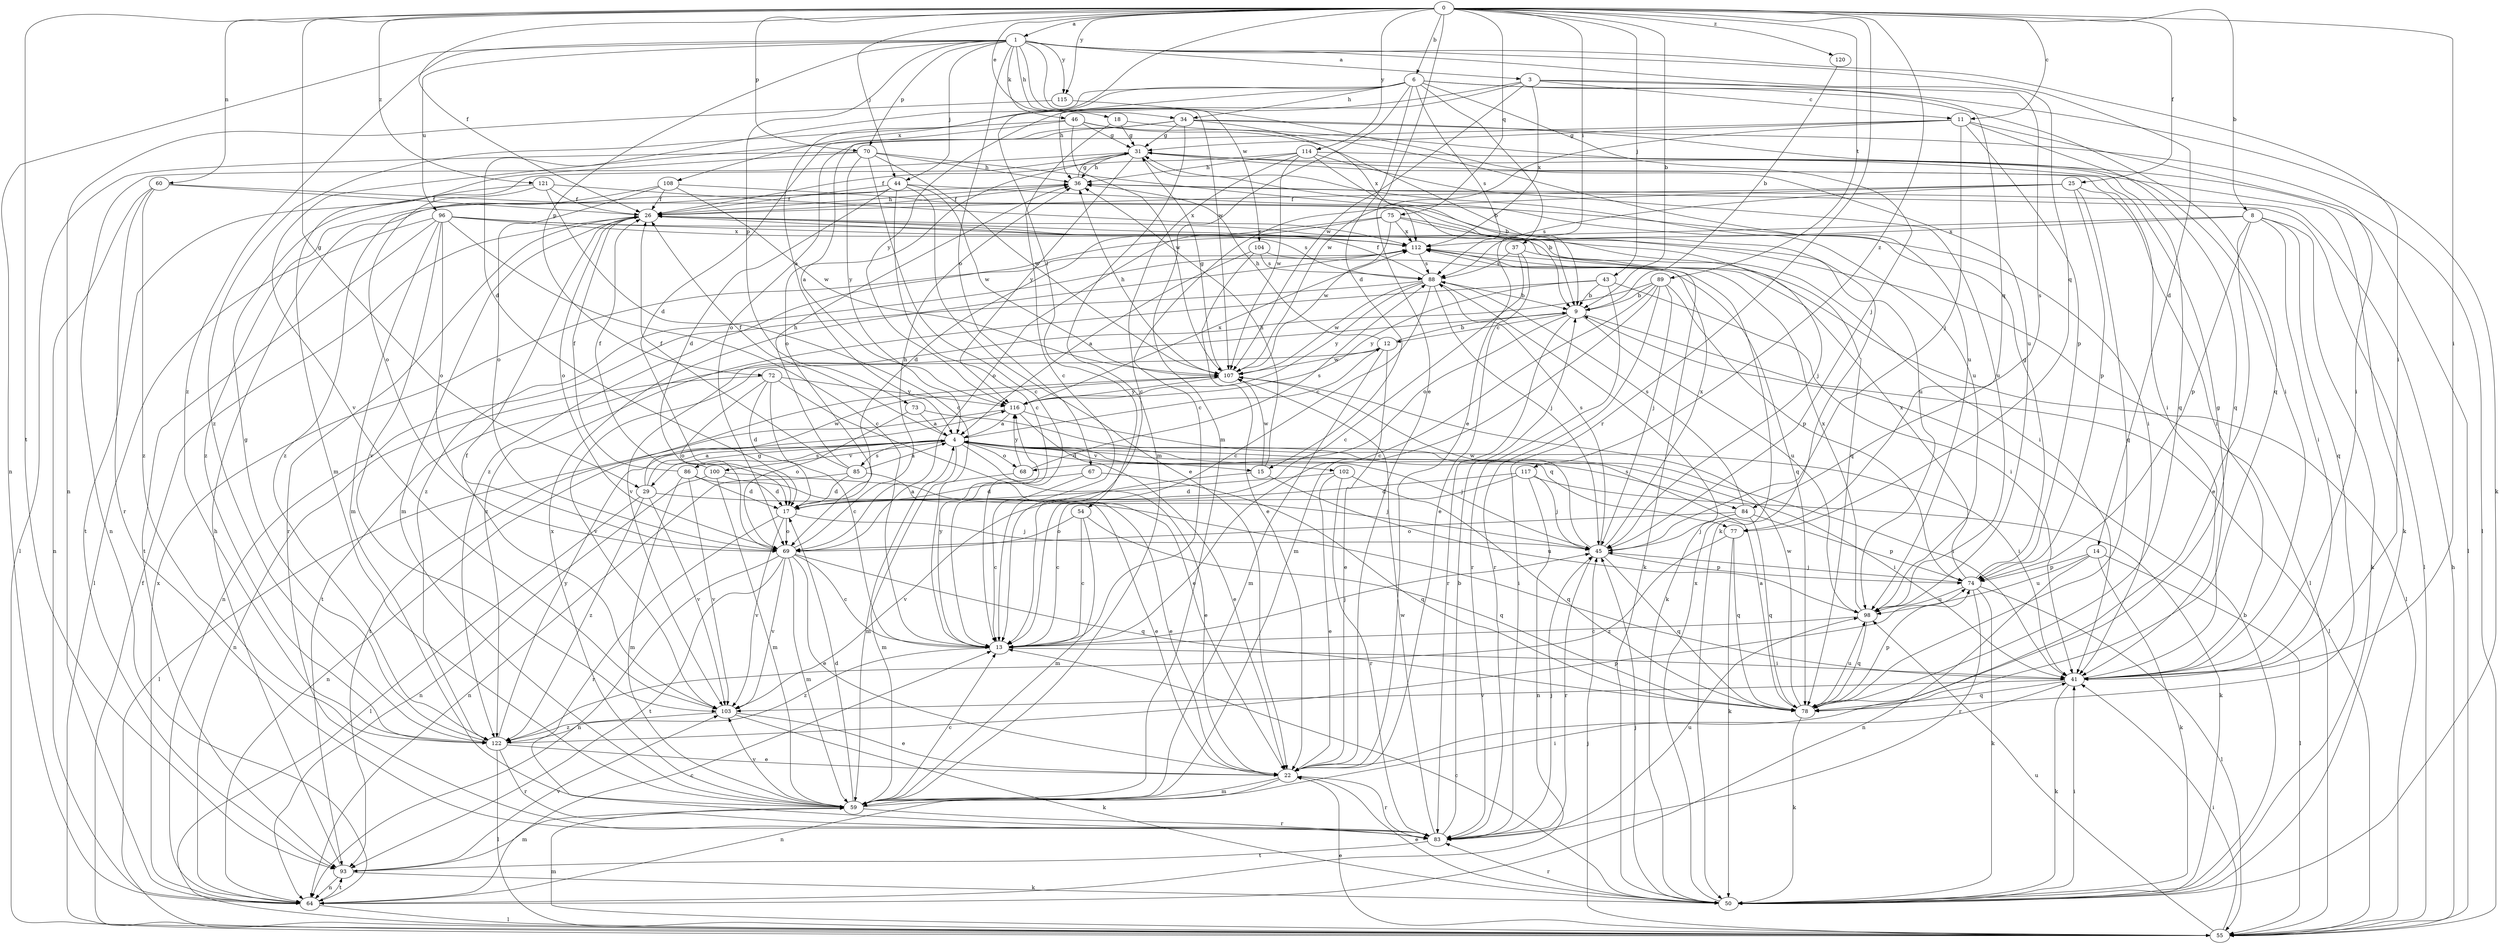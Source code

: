 strict digraph  {
0;
1;
3;
4;
6;
8;
9;
11;
12;
13;
14;
15;
17;
18;
22;
25;
26;
29;
31;
34;
36;
37;
41;
43;
44;
45;
46;
50;
54;
55;
59;
60;
64;
67;
68;
69;
70;
72;
73;
74;
75;
77;
78;
83;
84;
85;
86;
88;
89;
93;
96;
98;
100;
102;
103;
104;
107;
108;
112;
114;
115;
116;
117;
120;
121;
122;
0 -> 1  [label=a];
0 -> 6  [label=b];
0 -> 8  [label=b];
0 -> 9  [label=b];
0 -> 11  [label=c];
0 -> 18  [label=e];
0 -> 22  [label=e];
0 -> 25  [label=f];
0 -> 26  [label=f];
0 -> 29  [label=g];
0 -> 37  [label=i];
0 -> 41  [label=i];
0 -> 43  [label=j];
0 -> 44  [label=j];
0 -> 54  [label=l];
0 -> 60  [label=n];
0 -> 70  [label=p];
0 -> 75  [label=q];
0 -> 83  [label=r];
0 -> 89  [label=t];
0 -> 93  [label=t];
0 -> 114  [label=y];
0 -> 115  [label=y];
0 -> 117  [label=z];
0 -> 120  [label=z];
0 -> 121  [label=z];
1 -> 3  [label=a];
1 -> 14  [label=d];
1 -> 34  [label=h];
1 -> 41  [label=i];
1 -> 44  [label=j];
1 -> 46  [label=k];
1 -> 64  [label=n];
1 -> 67  [label=o];
1 -> 70  [label=p];
1 -> 72  [label=p];
1 -> 73  [label=p];
1 -> 77  [label=q];
1 -> 96  [label=u];
1 -> 104  [label=w];
1 -> 107  [label=w];
1 -> 115  [label=y];
1 -> 122  [label=z];
3 -> 11  [label=c];
3 -> 77  [label=q];
3 -> 84  [label=s];
3 -> 107  [label=w];
3 -> 108  [label=x];
3 -> 112  [label=x];
3 -> 116  [label=y];
4 -> 12  [label=c];
4 -> 15  [label=d];
4 -> 22  [label=e];
4 -> 26  [label=f];
4 -> 29  [label=g];
4 -> 41  [label=i];
4 -> 45  [label=j];
4 -> 59  [label=m];
4 -> 64  [label=n];
4 -> 68  [label=o];
4 -> 77  [label=q];
4 -> 84  [label=s];
4 -> 85  [label=s];
4 -> 86  [label=s];
4 -> 100  [label=v];
4 -> 102  [label=v];
6 -> 4  [label=a];
6 -> 15  [label=d];
6 -> 17  [label=d];
6 -> 22  [label=e];
6 -> 34  [label=h];
6 -> 36  [label=h];
6 -> 45  [label=j];
6 -> 50  [label=k];
6 -> 59  [label=m];
6 -> 78  [label=q];
6 -> 88  [label=s];
8 -> 22  [label=e];
8 -> 41  [label=i];
8 -> 50  [label=k];
8 -> 74  [label=p];
8 -> 78  [label=q];
8 -> 112  [label=x];
8 -> 122  [label=z];
9 -> 12  [label=c];
9 -> 55  [label=l];
9 -> 68  [label=o];
9 -> 83  [label=r];
9 -> 93  [label=t];
9 -> 98  [label=u];
11 -> 31  [label=g];
11 -> 41  [label=i];
11 -> 45  [label=j];
11 -> 69  [label=o];
11 -> 74  [label=p];
11 -> 78  [label=q];
11 -> 107  [label=w];
12 -> 9  [label=b];
12 -> 22  [label=e];
12 -> 36  [label=h];
12 -> 59  [label=m];
12 -> 103  [label=v];
12 -> 107  [label=w];
13 -> 41  [label=i];
13 -> 45  [label=j];
13 -> 116  [label=y];
13 -> 122  [label=z];
14 -> 50  [label=k];
14 -> 55  [label=l];
14 -> 64  [label=n];
14 -> 74  [label=p];
14 -> 98  [label=u];
15 -> 36  [label=h];
15 -> 98  [label=u];
15 -> 103  [label=v];
15 -> 107  [label=w];
17 -> 45  [label=j];
17 -> 69  [label=o];
17 -> 83  [label=r];
17 -> 103  [label=v];
18 -> 13  [label=c];
18 -> 31  [label=g];
18 -> 78  [label=q];
22 -> 59  [label=m];
22 -> 64  [label=n];
22 -> 83  [label=r];
25 -> 13  [label=c];
25 -> 26  [label=f];
25 -> 41  [label=i];
25 -> 74  [label=p];
25 -> 78  [label=q];
25 -> 88  [label=s];
26 -> 36  [label=h];
26 -> 59  [label=m];
26 -> 69  [label=o];
26 -> 78  [label=q];
26 -> 83  [label=r];
26 -> 88  [label=s];
26 -> 112  [label=x];
29 -> 4  [label=a];
29 -> 41  [label=i];
29 -> 55  [label=l];
29 -> 103  [label=v];
29 -> 107  [label=w];
29 -> 122  [label=z];
31 -> 36  [label=h];
31 -> 41  [label=i];
31 -> 50  [label=k];
31 -> 64  [label=n];
31 -> 69  [label=o];
31 -> 98  [label=u];
31 -> 116  [label=y];
34 -> 4  [label=a];
34 -> 17  [label=d];
34 -> 31  [label=g];
34 -> 41  [label=i];
34 -> 55  [label=l];
34 -> 59  [label=m];
34 -> 112  [label=x];
36 -> 26  [label=f];
36 -> 31  [label=g];
36 -> 55  [label=l];
37 -> 13  [label=c];
37 -> 22  [label=e];
37 -> 55  [label=l];
37 -> 88  [label=s];
41 -> 31  [label=g];
41 -> 50  [label=k];
41 -> 78  [label=q];
41 -> 103  [label=v];
43 -> 9  [label=b];
43 -> 41  [label=i];
43 -> 83  [label=r];
43 -> 116  [label=y];
43 -> 122  [label=z];
44 -> 13  [label=c];
44 -> 17  [label=d];
44 -> 22  [label=e];
44 -> 26  [label=f];
44 -> 41  [label=i];
44 -> 107  [label=w];
44 -> 122  [label=z];
45 -> 74  [label=p];
45 -> 78  [label=q];
45 -> 83  [label=r];
45 -> 88  [label=s];
45 -> 107  [label=w];
45 -> 112  [label=x];
46 -> 9  [label=b];
46 -> 31  [label=g];
46 -> 98  [label=u];
46 -> 103  [label=v];
46 -> 107  [label=w];
46 -> 122  [label=z];
50 -> 9  [label=b];
50 -> 13  [label=c];
50 -> 22  [label=e];
50 -> 41  [label=i];
50 -> 45  [label=j];
50 -> 83  [label=r];
50 -> 112  [label=x];
54 -> 13  [label=c];
54 -> 59  [label=m];
54 -> 69  [label=o];
54 -> 78  [label=q];
55 -> 22  [label=e];
55 -> 26  [label=f];
55 -> 36  [label=h];
55 -> 41  [label=i];
55 -> 45  [label=j];
55 -> 59  [label=m];
55 -> 98  [label=u];
59 -> 13  [label=c];
59 -> 17  [label=d];
59 -> 41  [label=i];
59 -> 83  [label=r];
59 -> 103  [label=v];
59 -> 112  [label=x];
60 -> 26  [label=f];
60 -> 64  [label=n];
60 -> 83  [label=r];
60 -> 98  [label=u];
60 -> 122  [label=z];
64 -> 13  [label=c];
64 -> 55  [label=l];
64 -> 93  [label=t];
64 -> 112  [label=x];
67 -> 13  [label=c];
67 -> 17  [label=d];
67 -> 78  [label=q];
68 -> 59  [label=m];
68 -> 88  [label=s];
68 -> 116  [label=y];
69 -> 4  [label=a];
69 -> 13  [label=c];
69 -> 22  [label=e];
69 -> 36  [label=h];
69 -> 59  [label=m];
69 -> 64  [label=n];
69 -> 78  [label=q];
69 -> 93  [label=t];
69 -> 103  [label=v];
70 -> 13  [label=c];
70 -> 36  [label=h];
70 -> 50  [label=k];
70 -> 55  [label=l];
70 -> 59  [label=m];
70 -> 107  [label=w];
70 -> 116  [label=y];
72 -> 13  [label=c];
72 -> 17  [label=d];
72 -> 22  [label=e];
72 -> 64  [label=n];
72 -> 69  [label=o];
72 -> 116  [label=y];
73 -> 4  [label=a];
73 -> 41  [label=i];
73 -> 69  [label=o];
74 -> 31  [label=g];
74 -> 45  [label=j];
74 -> 50  [label=k];
74 -> 55  [label=l];
74 -> 83  [label=r];
74 -> 98  [label=u];
74 -> 112  [label=x];
75 -> 17  [label=d];
75 -> 45  [label=j];
75 -> 55  [label=l];
75 -> 69  [label=o];
75 -> 107  [label=w];
75 -> 112  [label=x];
77 -> 50  [label=k];
77 -> 78  [label=q];
77 -> 122  [label=z];
78 -> 4  [label=a];
78 -> 50  [label=k];
78 -> 74  [label=p];
78 -> 98  [label=u];
78 -> 107  [label=w];
83 -> 9  [label=b];
83 -> 45  [label=j];
83 -> 93  [label=t];
83 -> 98  [label=u];
83 -> 107  [label=w];
84 -> 45  [label=j];
84 -> 69  [label=o];
84 -> 74  [label=p];
84 -> 78  [label=q];
84 -> 88  [label=s];
85 -> 4  [label=a];
85 -> 17  [label=d];
85 -> 22  [label=e];
85 -> 26  [label=f];
85 -> 36  [label=h];
85 -> 64  [label=n];
86 -> 17  [label=d];
86 -> 22  [label=e];
86 -> 26  [label=f];
86 -> 59  [label=m];
86 -> 103  [label=v];
88 -> 9  [label=b];
88 -> 13  [label=c];
88 -> 26  [label=f];
88 -> 45  [label=j];
88 -> 50  [label=k];
88 -> 64  [label=n];
88 -> 107  [label=w];
88 -> 116  [label=y];
89 -> 9  [label=b];
89 -> 13  [label=c];
89 -> 45  [label=j];
89 -> 59  [label=m];
89 -> 74  [label=p];
89 -> 83  [label=r];
89 -> 103  [label=v];
93 -> 36  [label=h];
93 -> 50  [label=k];
93 -> 59  [label=m];
93 -> 64  [label=n];
93 -> 103  [label=v];
96 -> 13  [label=c];
96 -> 41  [label=i];
96 -> 50  [label=k];
96 -> 55  [label=l];
96 -> 59  [label=m];
96 -> 69  [label=o];
96 -> 93  [label=t];
96 -> 103  [label=v];
96 -> 112  [label=x];
98 -> 13  [label=c];
98 -> 78  [label=q];
98 -> 112  [label=x];
100 -> 17  [label=d];
100 -> 26  [label=f];
100 -> 45  [label=j];
100 -> 59  [label=m];
100 -> 64  [label=n];
102 -> 17  [label=d];
102 -> 22  [label=e];
102 -> 78  [label=q];
102 -> 83  [label=r];
103 -> 22  [label=e];
103 -> 26  [label=f];
103 -> 50  [label=k];
103 -> 122  [label=z];
104 -> 4  [label=a];
104 -> 22  [label=e];
104 -> 78  [label=q];
104 -> 88  [label=s];
107 -> 31  [label=g];
107 -> 36  [label=h];
107 -> 93  [label=t];
107 -> 116  [label=y];
108 -> 9  [label=b];
108 -> 26  [label=f];
108 -> 69  [label=o];
108 -> 107  [label=w];
108 -> 122  [label=z];
112 -> 88  [label=s];
112 -> 122  [label=z];
114 -> 9  [label=b];
114 -> 13  [label=c];
114 -> 26  [label=f];
114 -> 36  [label=h];
114 -> 55  [label=l];
114 -> 98  [label=u];
114 -> 107  [label=w];
115 -> 64  [label=n];
115 -> 98  [label=u];
116 -> 4  [label=a];
116 -> 22  [label=e];
116 -> 41  [label=i];
116 -> 55  [label=l];
116 -> 112  [label=x];
117 -> 13  [label=c];
117 -> 17  [label=d];
117 -> 45  [label=j];
117 -> 50  [label=k];
117 -> 64  [label=n];
120 -> 9  [label=b];
121 -> 13  [label=c];
121 -> 26  [label=f];
121 -> 69  [label=o];
121 -> 93  [label=t];
121 -> 112  [label=x];
122 -> 22  [label=e];
122 -> 31  [label=g];
122 -> 55  [label=l];
122 -> 74  [label=p];
122 -> 83  [label=r];
122 -> 116  [label=y];
}
